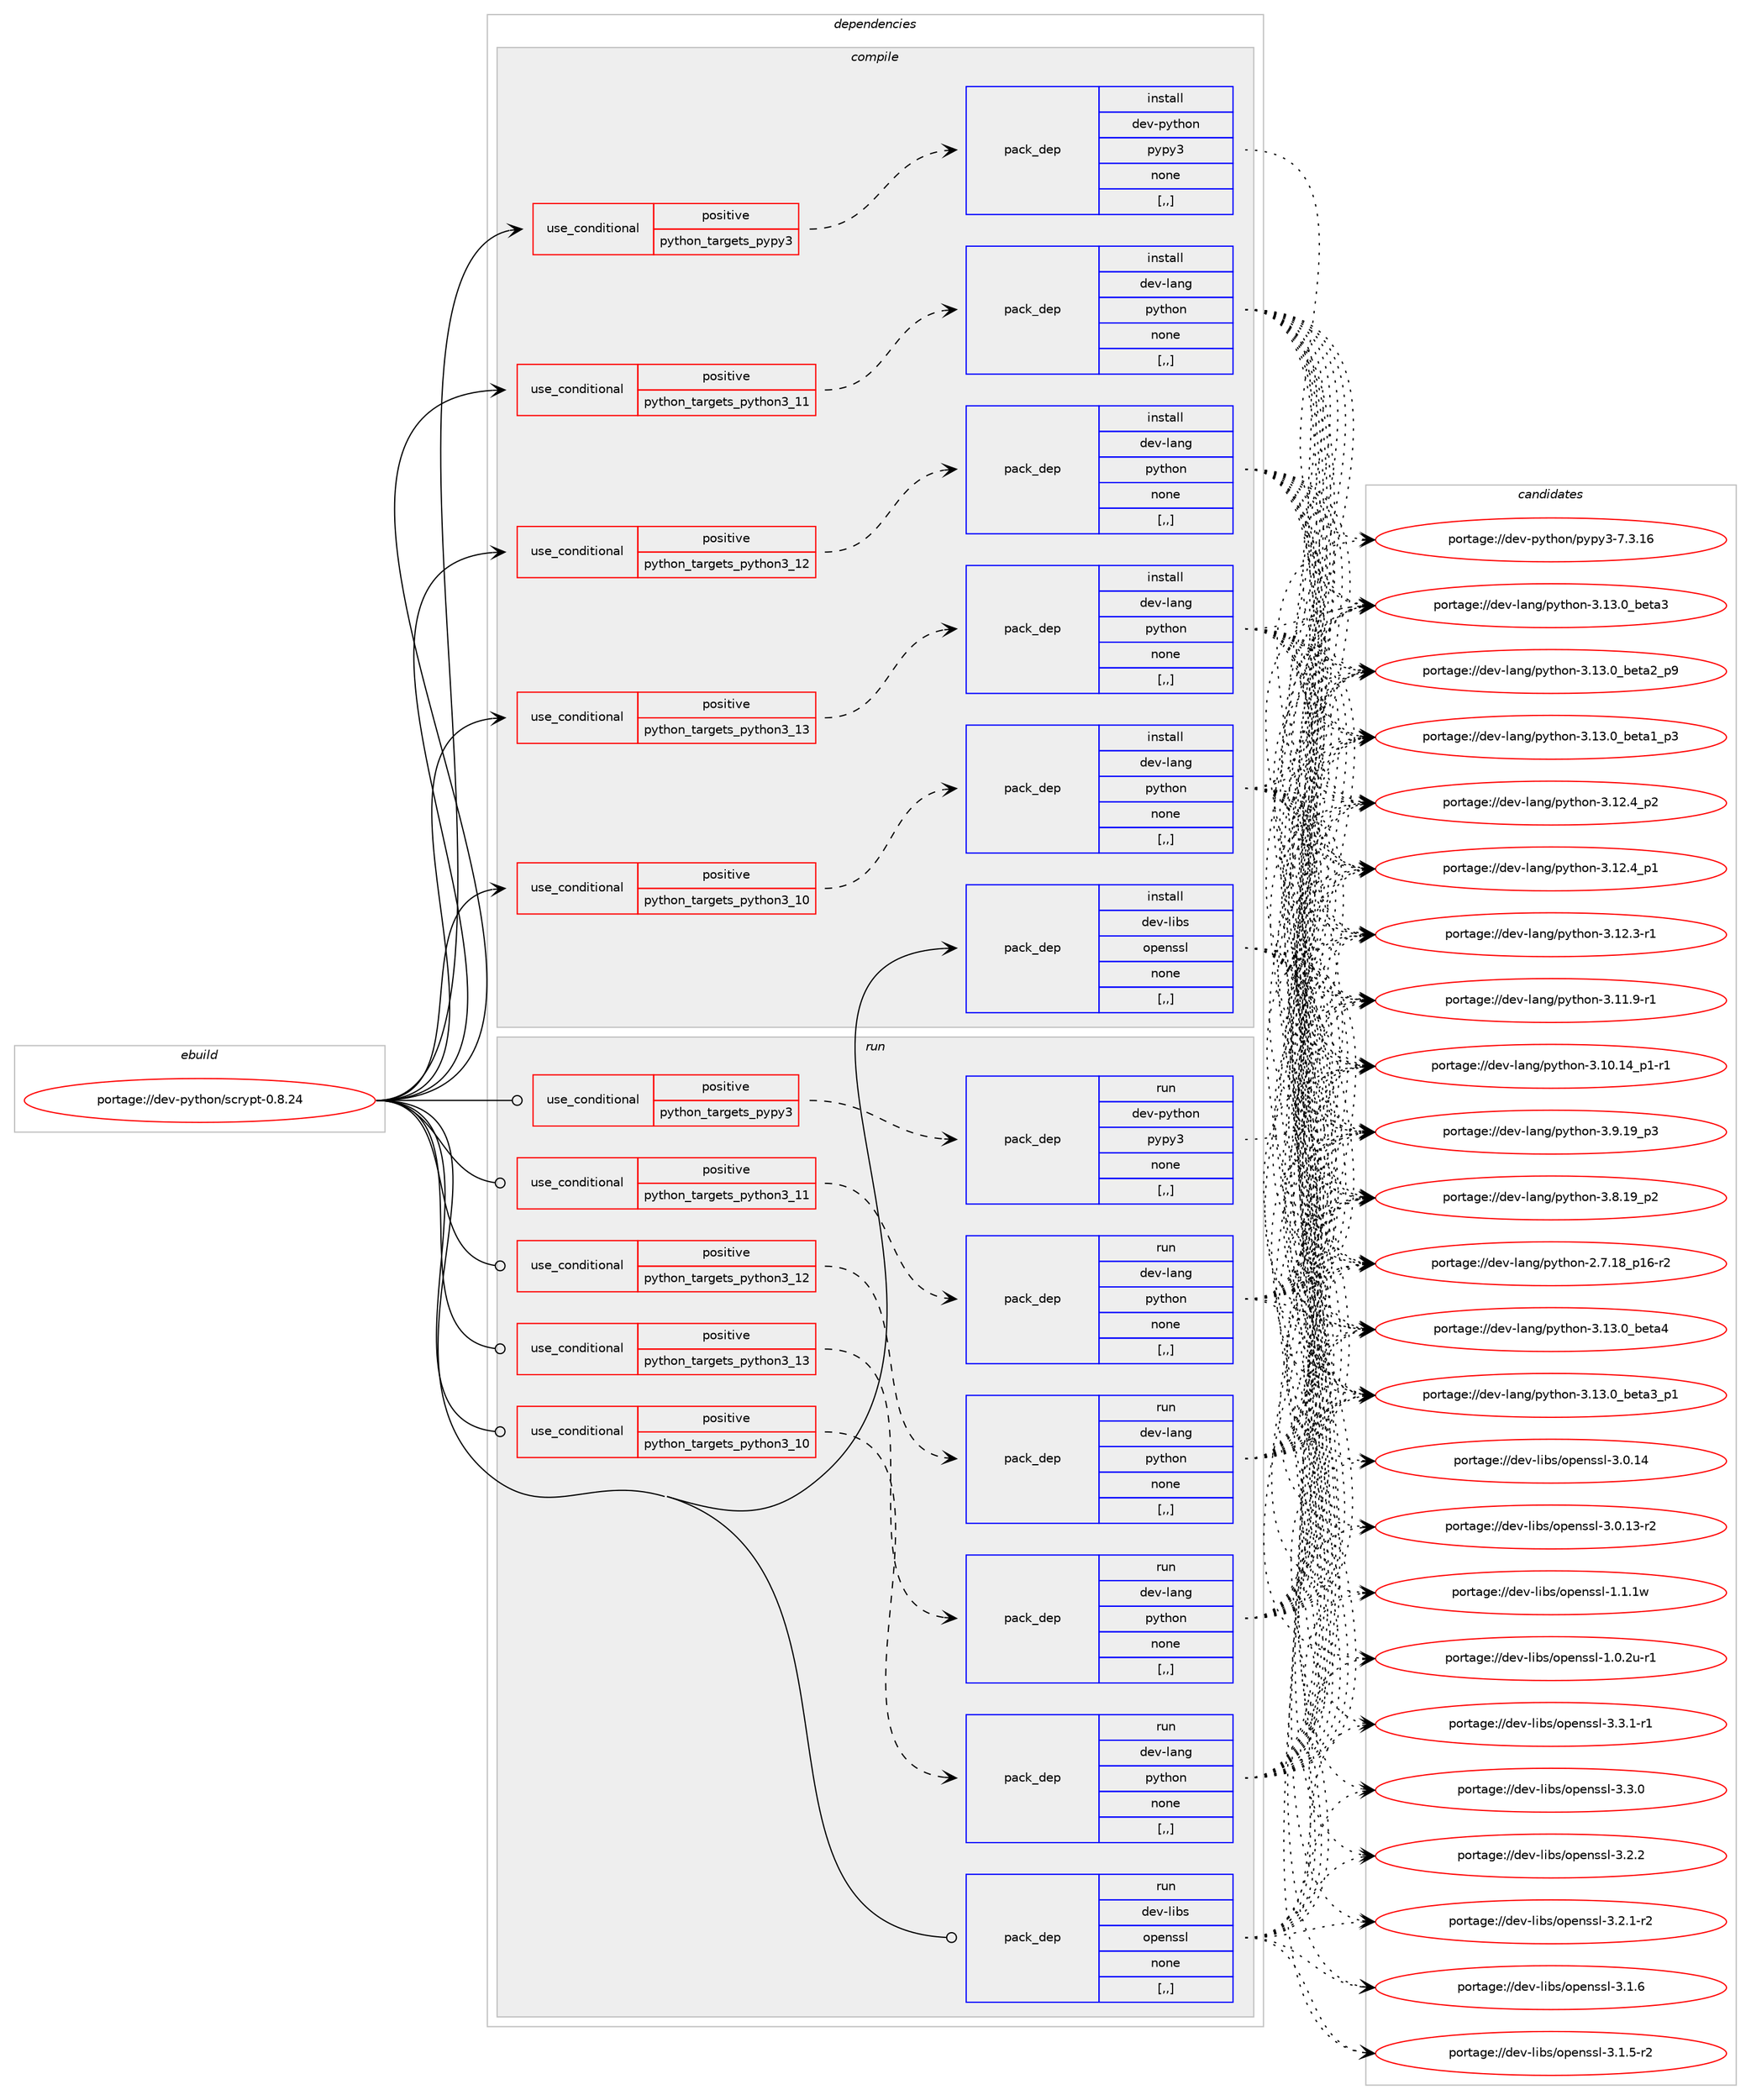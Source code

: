 digraph prolog {

# *************
# Graph options
# *************

newrank=true;
concentrate=true;
compound=true;
graph [rankdir=LR,fontname=Helvetica,fontsize=10,ranksep=1.5];#, ranksep=2.5, nodesep=0.2];
edge  [arrowhead=vee];
node  [fontname=Helvetica,fontsize=10];

# **********
# The ebuild
# **********

subgraph cluster_leftcol {
color=gray;
label=<<i>ebuild</i>>;
id [label="portage://dev-python/scrypt-0.8.24", color=red, width=4, href="../dev-python/scrypt-0.8.24.svg"];
}

# ****************
# The dependencies
# ****************

subgraph cluster_midcol {
color=gray;
label=<<i>dependencies</i>>;
subgraph cluster_compile {
fillcolor="#eeeeee";
style=filled;
label=<<i>compile</i>>;
subgraph cond39384 {
dependency162924 [label=<<TABLE BORDER="0" CELLBORDER="1" CELLSPACING="0" CELLPADDING="4"><TR><TD ROWSPAN="3" CELLPADDING="10">use_conditional</TD></TR><TR><TD>positive</TD></TR><TR><TD>python_targets_pypy3</TD></TR></TABLE>>, shape=none, color=red];
subgraph pack122268 {
dependency162925 [label=<<TABLE BORDER="0" CELLBORDER="1" CELLSPACING="0" CELLPADDING="4" WIDTH="220"><TR><TD ROWSPAN="6" CELLPADDING="30">pack_dep</TD></TR><TR><TD WIDTH="110">install</TD></TR><TR><TD>dev-python</TD></TR><TR><TD>pypy3</TD></TR><TR><TD>none</TD></TR><TR><TD>[,,]</TD></TR></TABLE>>, shape=none, color=blue];
}
dependency162924:e -> dependency162925:w [weight=20,style="dashed",arrowhead="vee"];
}
id:e -> dependency162924:w [weight=20,style="solid",arrowhead="vee"];
subgraph cond39385 {
dependency162926 [label=<<TABLE BORDER="0" CELLBORDER="1" CELLSPACING="0" CELLPADDING="4"><TR><TD ROWSPAN="3" CELLPADDING="10">use_conditional</TD></TR><TR><TD>positive</TD></TR><TR><TD>python_targets_python3_10</TD></TR></TABLE>>, shape=none, color=red];
subgraph pack122269 {
dependency162927 [label=<<TABLE BORDER="0" CELLBORDER="1" CELLSPACING="0" CELLPADDING="4" WIDTH="220"><TR><TD ROWSPAN="6" CELLPADDING="30">pack_dep</TD></TR><TR><TD WIDTH="110">install</TD></TR><TR><TD>dev-lang</TD></TR><TR><TD>python</TD></TR><TR><TD>none</TD></TR><TR><TD>[,,]</TD></TR></TABLE>>, shape=none, color=blue];
}
dependency162926:e -> dependency162927:w [weight=20,style="dashed",arrowhead="vee"];
}
id:e -> dependency162926:w [weight=20,style="solid",arrowhead="vee"];
subgraph cond39386 {
dependency162928 [label=<<TABLE BORDER="0" CELLBORDER="1" CELLSPACING="0" CELLPADDING="4"><TR><TD ROWSPAN="3" CELLPADDING="10">use_conditional</TD></TR><TR><TD>positive</TD></TR><TR><TD>python_targets_python3_11</TD></TR></TABLE>>, shape=none, color=red];
subgraph pack122270 {
dependency162929 [label=<<TABLE BORDER="0" CELLBORDER="1" CELLSPACING="0" CELLPADDING="4" WIDTH="220"><TR><TD ROWSPAN="6" CELLPADDING="30">pack_dep</TD></TR><TR><TD WIDTH="110">install</TD></TR><TR><TD>dev-lang</TD></TR><TR><TD>python</TD></TR><TR><TD>none</TD></TR><TR><TD>[,,]</TD></TR></TABLE>>, shape=none, color=blue];
}
dependency162928:e -> dependency162929:w [weight=20,style="dashed",arrowhead="vee"];
}
id:e -> dependency162928:w [weight=20,style="solid",arrowhead="vee"];
subgraph cond39387 {
dependency162930 [label=<<TABLE BORDER="0" CELLBORDER="1" CELLSPACING="0" CELLPADDING="4"><TR><TD ROWSPAN="3" CELLPADDING="10">use_conditional</TD></TR><TR><TD>positive</TD></TR><TR><TD>python_targets_python3_12</TD></TR></TABLE>>, shape=none, color=red];
subgraph pack122271 {
dependency162931 [label=<<TABLE BORDER="0" CELLBORDER="1" CELLSPACING="0" CELLPADDING="4" WIDTH="220"><TR><TD ROWSPAN="6" CELLPADDING="30">pack_dep</TD></TR><TR><TD WIDTH="110">install</TD></TR><TR><TD>dev-lang</TD></TR><TR><TD>python</TD></TR><TR><TD>none</TD></TR><TR><TD>[,,]</TD></TR></TABLE>>, shape=none, color=blue];
}
dependency162930:e -> dependency162931:w [weight=20,style="dashed",arrowhead="vee"];
}
id:e -> dependency162930:w [weight=20,style="solid",arrowhead="vee"];
subgraph cond39388 {
dependency162932 [label=<<TABLE BORDER="0" CELLBORDER="1" CELLSPACING="0" CELLPADDING="4"><TR><TD ROWSPAN="3" CELLPADDING="10">use_conditional</TD></TR><TR><TD>positive</TD></TR><TR><TD>python_targets_python3_13</TD></TR></TABLE>>, shape=none, color=red];
subgraph pack122272 {
dependency162933 [label=<<TABLE BORDER="0" CELLBORDER="1" CELLSPACING="0" CELLPADDING="4" WIDTH="220"><TR><TD ROWSPAN="6" CELLPADDING="30">pack_dep</TD></TR><TR><TD WIDTH="110">install</TD></TR><TR><TD>dev-lang</TD></TR><TR><TD>python</TD></TR><TR><TD>none</TD></TR><TR><TD>[,,]</TD></TR></TABLE>>, shape=none, color=blue];
}
dependency162932:e -> dependency162933:w [weight=20,style="dashed",arrowhead="vee"];
}
id:e -> dependency162932:w [weight=20,style="solid",arrowhead="vee"];
subgraph pack122273 {
dependency162934 [label=<<TABLE BORDER="0" CELLBORDER="1" CELLSPACING="0" CELLPADDING="4" WIDTH="220"><TR><TD ROWSPAN="6" CELLPADDING="30">pack_dep</TD></TR><TR><TD WIDTH="110">install</TD></TR><TR><TD>dev-libs</TD></TR><TR><TD>openssl</TD></TR><TR><TD>none</TD></TR><TR><TD>[,,]</TD></TR></TABLE>>, shape=none, color=blue];
}
id:e -> dependency162934:w [weight=20,style="solid",arrowhead="vee"];
}
subgraph cluster_compileandrun {
fillcolor="#eeeeee";
style=filled;
label=<<i>compile and run</i>>;
}
subgraph cluster_run {
fillcolor="#eeeeee";
style=filled;
label=<<i>run</i>>;
subgraph cond39389 {
dependency162935 [label=<<TABLE BORDER="0" CELLBORDER="1" CELLSPACING="0" CELLPADDING="4"><TR><TD ROWSPAN="3" CELLPADDING="10">use_conditional</TD></TR><TR><TD>positive</TD></TR><TR><TD>python_targets_pypy3</TD></TR></TABLE>>, shape=none, color=red];
subgraph pack122274 {
dependency162936 [label=<<TABLE BORDER="0" CELLBORDER="1" CELLSPACING="0" CELLPADDING="4" WIDTH="220"><TR><TD ROWSPAN="6" CELLPADDING="30">pack_dep</TD></TR><TR><TD WIDTH="110">run</TD></TR><TR><TD>dev-python</TD></TR><TR><TD>pypy3</TD></TR><TR><TD>none</TD></TR><TR><TD>[,,]</TD></TR></TABLE>>, shape=none, color=blue];
}
dependency162935:e -> dependency162936:w [weight=20,style="dashed",arrowhead="vee"];
}
id:e -> dependency162935:w [weight=20,style="solid",arrowhead="odot"];
subgraph cond39390 {
dependency162937 [label=<<TABLE BORDER="0" CELLBORDER="1" CELLSPACING="0" CELLPADDING="4"><TR><TD ROWSPAN="3" CELLPADDING="10">use_conditional</TD></TR><TR><TD>positive</TD></TR><TR><TD>python_targets_python3_10</TD></TR></TABLE>>, shape=none, color=red];
subgraph pack122275 {
dependency162938 [label=<<TABLE BORDER="0" CELLBORDER="1" CELLSPACING="0" CELLPADDING="4" WIDTH="220"><TR><TD ROWSPAN="6" CELLPADDING="30">pack_dep</TD></TR><TR><TD WIDTH="110">run</TD></TR><TR><TD>dev-lang</TD></TR><TR><TD>python</TD></TR><TR><TD>none</TD></TR><TR><TD>[,,]</TD></TR></TABLE>>, shape=none, color=blue];
}
dependency162937:e -> dependency162938:w [weight=20,style="dashed",arrowhead="vee"];
}
id:e -> dependency162937:w [weight=20,style="solid",arrowhead="odot"];
subgraph cond39391 {
dependency162939 [label=<<TABLE BORDER="0" CELLBORDER="1" CELLSPACING="0" CELLPADDING="4"><TR><TD ROWSPAN="3" CELLPADDING="10">use_conditional</TD></TR><TR><TD>positive</TD></TR><TR><TD>python_targets_python3_11</TD></TR></TABLE>>, shape=none, color=red];
subgraph pack122276 {
dependency162940 [label=<<TABLE BORDER="0" CELLBORDER="1" CELLSPACING="0" CELLPADDING="4" WIDTH="220"><TR><TD ROWSPAN="6" CELLPADDING="30">pack_dep</TD></TR><TR><TD WIDTH="110">run</TD></TR><TR><TD>dev-lang</TD></TR><TR><TD>python</TD></TR><TR><TD>none</TD></TR><TR><TD>[,,]</TD></TR></TABLE>>, shape=none, color=blue];
}
dependency162939:e -> dependency162940:w [weight=20,style="dashed",arrowhead="vee"];
}
id:e -> dependency162939:w [weight=20,style="solid",arrowhead="odot"];
subgraph cond39392 {
dependency162941 [label=<<TABLE BORDER="0" CELLBORDER="1" CELLSPACING="0" CELLPADDING="4"><TR><TD ROWSPAN="3" CELLPADDING="10">use_conditional</TD></TR><TR><TD>positive</TD></TR><TR><TD>python_targets_python3_12</TD></TR></TABLE>>, shape=none, color=red];
subgraph pack122277 {
dependency162942 [label=<<TABLE BORDER="0" CELLBORDER="1" CELLSPACING="0" CELLPADDING="4" WIDTH="220"><TR><TD ROWSPAN="6" CELLPADDING="30">pack_dep</TD></TR><TR><TD WIDTH="110">run</TD></TR><TR><TD>dev-lang</TD></TR><TR><TD>python</TD></TR><TR><TD>none</TD></TR><TR><TD>[,,]</TD></TR></TABLE>>, shape=none, color=blue];
}
dependency162941:e -> dependency162942:w [weight=20,style="dashed",arrowhead="vee"];
}
id:e -> dependency162941:w [weight=20,style="solid",arrowhead="odot"];
subgraph cond39393 {
dependency162943 [label=<<TABLE BORDER="0" CELLBORDER="1" CELLSPACING="0" CELLPADDING="4"><TR><TD ROWSPAN="3" CELLPADDING="10">use_conditional</TD></TR><TR><TD>positive</TD></TR><TR><TD>python_targets_python3_13</TD></TR></TABLE>>, shape=none, color=red];
subgraph pack122278 {
dependency162944 [label=<<TABLE BORDER="0" CELLBORDER="1" CELLSPACING="0" CELLPADDING="4" WIDTH="220"><TR><TD ROWSPAN="6" CELLPADDING="30">pack_dep</TD></TR><TR><TD WIDTH="110">run</TD></TR><TR><TD>dev-lang</TD></TR><TR><TD>python</TD></TR><TR><TD>none</TD></TR><TR><TD>[,,]</TD></TR></TABLE>>, shape=none, color=blue];
}
dependency162943:e -> dependency162944:w [weight=20,style="dashed",arrowhead="vee"];
}
id:e -> dependency162943:w [weight=20,style="solid",arrowhead="odot"];
subgraph pack122279 {
dependency162945 [label=<<TABLE BORDER="0" CELLBORDER="1" CELLSPACING="0" CELLPADDING="4" WIDTH="220"><TR><TD ROWSPAN="6" CELLPADDING="30">pack_dep</TD></TR><TR><TD WIDTH="110">run</TD></TR><TR><TD>dev-libs</TD></TR><TR><TD>openssl</TD></TR><TR><TD>none</TD></TR><TR><TD>[,,]</TD></TR></TABLE>>, shape=none, color=blue];
}
id:e -> dependency162945:w [weight=20,style="solid",arrowhead="odot"];
}
}

# **************
# The candidates
# **************

subgraph cluster_choices {
rank=same;
color=gray;
label=<<i>candidates</i>>;

subgraph choice122268 {
color=black;
nodesep=1;
choice10010111845112121116104111110471121211121215145554651464954 [label="portage://dev-python/pypy3-7.3.16", color=red, width=4,href="../dev-python/pypy3-7.3.16.svg"];
dependency162925:e -> choice10010111845112121116104111110471121211121215145554651464954:w [style=dotted,weight="100"];
}
subgraph choice122269 {
color=black;
nodesep=1;
choice1001011184510897110103471121211161041111104551464951464895981011169752 [label="portage://dev-lang/python-3.13.0_beta4", color=red, width=4,href="../dev-lang/python-3.13.0_beta4.svg"];
choice10010111845108971101034711212111610411111045514649514648959810111697519511249 [label="portage://dev-lang/python-3.13.0_beta3_p1", color=red, width=4,href="../dev-lang/python-3.13.0_beta3_p1.svg"];
choice1001011184510897110103471121211161041111104551464951464895981011169751 [label="portage://dev-lang/python-3.13.0_beta3", color=red, width=4,href="../dev-lang/python-3.13.0_beta3.svg"];
choice10010111845108971101034711212111610411111045514649514648959810111697509511257 [label="portage://dev-lang/python-3.13.0_beta2_p9", color=red, width=4,href="../dev-lang/python-3.13.0_beta2_p9.svg"];
choice10010111845108971101034711212111610411111045514649514648959810111697499511251 [label="portage://dev-lang/python-3.13.0_beta1_p3", color=red, width=4,href="../dev-lang/python-3.13.0_beta1_p3.svg"];
choice100101118451089711010347112121116104111110455146495046529511250 [label="portage://dev-lang/python-3.12.4_p2", color=red, width=4,href="../dev-lang/python-3.12.4_p2.svg"];
choice100101118451089711010347112121116104111110455146495046529511249 [label="portage://dev-lang/python-3.12.4_p1", color=red, width=4,href="../dev-lang/python-3.12.4_p1.svg"];
choice100101118451089711010347112121116104111110455146495046514511449 [label="portage://dev-lang/python-3.12.3-r1", color=red, width=4,href="../dev-lang/python-3.12.3-r1.svg"];
choice100101118451089711010347112121116104111110455146494946574511449 [label="portage://dev-lang/python-3.11.9-r1", color=red, width=4,href="../dev-lang/python-3.11.9-r1.svg"];
choice100101118451089711010347112121116104111110455146494846495295112494511449 [label="portage://dev-lang/python-3.10.14_p1-r1", color=red, width=4,href="../dev-lang/python-3.10.14_p1-r1.svg"];
choice100101118451089711010347112121116104111110455146574649579511251 [label="portage://dev-lang/python-3.9.19_p3", color=red, width=4,href="../dev-lang/python-3.9.19_p3.svg"];
choice100101118451089711010347112121116104111110455146564649579511250 [label="portage://dev-lang/python-3.8.19_p2", color=red, width=4,href="../dev-lang/python-3.8.19_p2.svg"];
choice100101118451089711010347112121116104111110455046554649569511249544511450 [label="portage://dev-lang/python-2.7.18_p16-r2", color=red, width=4,href="../dev-lang/python-2.7.18_p16-r2.svg"];
dependency162927:e -> choice1001011184510897110103471121211161041111104551464951464895981011169752:w [style=dotted,weight="100"];
dependency162927:e -> choice10010111845108971101034711212111610411111045514649514648959810111697519511249:w [style=dotted,weight="100"];
dependency162927:e -> choice1001011184510897110103471121211161041111104551464951464895981011169751:w [style=dotted,weight="100"];
dependency162927:e -> choice10010111845108971101034711212111610411111045514649514648959810111697509511257:w [style=dotted,weight="100"];
dependency162927:e -> choice10010111845108971101034711212111610411111045514649514648959810111697499511251:w [style=dotted,weight="100"];
dependency162927:e -> choice100101118451089711010347112121116104111110455146495046529511250:w [style=dotted,weight="100"];
dependency162927:e -> choice100101118451089711010347112121116104111110455146495046529511249:w [style=dotted,weight="100"];
dependency162927:e -> choice100101118451089711010347112121116104111110455146495046514511449:w [style=dotted,weight="100"];
dependency162927:e -> choice100101118451089711010347112121116104111110455146494946574511449:w [style=dotted,weight="100"];
dependency162927:e -> choice100101118451089711010347112121116104111110455146494846495295112494511449:w [style=dotted,weight="100"];
dependency162927:e -> choice100101118451089711010347112121116104111110455146574649579511251:w [style=dotted,weight="100"];
dependency162927:e -> choice100101118451089711010347112121116104111110455146564649579511250:w [style=dotted,weight="100"];
dependency162927:e -> choice100101118451089711010347112121116104111110455046554649569511249544511450:w [style=dotted,weight="100"];
}
subgraph choice122270 {
color=black;
nodesep=1;
choice1001011184510897110103471121211161041111104551464951464895981011169752 [label="portage://dev-lang/python-3.13.0_beta4", color=red, width=4,href="../dev-lang/python-3.13.0_beta4.svg"];
choice10010111845108971101034711212111610411111045514649514648959810111697519511249 [label="portage://dev-lang/python-3.13.0_beta3_p1", color=red, width=4,href="../dev-lang/python-3.13.0_beta3_p1.svg"];
choice1001011184510897110103471121211161041111104551464951464895981011169751 [label="portage://dev-lang/python-3.13.0_beta3", color=red, width=4,href="../dev-lang/python-3.13.0_beta3.svg"];
choice10010111845108971101034711212111610411111045514649514648959810111697509511257 [label="portage://dev-lang/python-3.13.0_beta2_p9", color=red, width=4,href="../dev-lang/python-3.13.0_beta2_p9.svg"];
choice10010111845108971101034711212111610411111045514649514648959810111697499511251 [label="portage://dev-lang/python-3.13.0_beta1_p3", color=red, width=4,href="../dev-lang/python-3.13.0_beta1_p3.svg"];
choice100101118451089711010347112121116104111110455146495046529511250 [label="portage://dev-lang/python-3.12.4_p2", color=red, width=4,href="../dev-lang/python-3.12.4_p2.svg"];
choice100101118451089711010347112121116104111110455146495046529511249 [label="portage://dev-lang/python-3.12.4_p1", color=red, width=4,href="../dev-lang/python-3.12.4_p1.svg"];
choice100101118451089711010347112121116104111110455146495046514511449 [label="portage://dev-lang/python-3.12.3-r1", color=red, width=4,href="../dev-lang/python-3.12.3-r1.svg"];
choice100101118451089711010347112121116104111110455146494946574511449 [label="portage://dev-lang/python-3.11.9-r1", color=red, width=4,href="../dev-lang/python-3.11.9-r1.svg"];
choice100101118451089711010347112121116104111110455146494846495295112494511449 [label="portage://dev-lang/python-3.10.14_p1-r1", color=red, width=4,href="../dev-lang/python-3.10.14_p1-r1.svg"];
choice100101118451089711010347112121116104111110455146574649579511251 [label="portage://dev-lang/python-3.9.19_p3", color=red, width=4,href="../dev-lang/python-3.9.19_p3.svg"];
choice100101118451089711010347112121116104111110455146564649579511250 [label="portage://dev-lang/python-3.8.19_p2", color=red, width=4,href="../dev-lang/python-3.8.19_p2.svg"];
choice100101118451089711010347112121116104111110455046554649569511249544511450 [label="portage://dev-lang/python-2.7.18_p16-r2", color=red, width=4,href="../dev-lang/python-2.7.18_p16-r2.svg"];
dependency162929:e -> choice1001011184510897110103471121211161041111104551464951464895981011169752:w [style=dotted,weight="100"];
dependency162929:e -> choice10010111845108971101034711212111610411111045514649514648959810111697519511249:w [style=dotted,weight="100"];
dependency162929:e -> choice1001011184510897110103471121211161041111104551464951464895981011169751:w [style=dotted,weight="100"];
dependency162929:e -> choice10010111845108971101034711212111610411111045514649514648959810111697509511257:w [style=dotted,weight="100"];
dependency162929:e -> choice10010111845108971101034711212111610411111045514649514648959810111697499511251:w [style=dotted,weight="100"];
dependency162929:e -> choice100101118451089711010347112121116104111110455146495046529511250:w [style=dotted,weight="100"];
dependency162929:e -> choice100101118451089711010347112121116104111110455146495046529511249:w [style=dotted,weight="100"];
dependency162929:e -> choice100101118451089711010347112121116104111110455146495046514511449:w [style=dotted,weight="100"];
dependency162929:e -> choice100101118451089711010347112121116104111110455146494946574511449:w [style=dotted,weight="100"];
dependency162929:e -> choice100101118451089711010347112121116104111110455146494846495295112494511449:w [style=dotted,weight="100"];
dependency162929:e -> choice100101118451089711010347112121116104111110455146574649579511251:w [style=dotted,weight="100"];
dependency162929:e -> choice100101118451089711010347112121116104111110455146564649579511250:w [style=dotted,weight="100"];
dependency162929:e -> choice100101118451089711010347112121116104111110455046554649569511249544511450:w [style=dotted,weight="100"];
}
subgraph choice122271 {
color=black;
nodesep=1;
choice1001011184510897110103471121211161041111104551464951464895981011169752 [label="portage://dev-lang/python-3.13.0_beta4", color=red, width=4,href="../dev-lang/python-3.13.0_beta4.svg"];
choice10010111845108971101034711212111610411111045514649514648959810111697519511249 [label="portage://dev-lang/python-3.13.0_beta3_p1", color=red, width=4,href="../dev-lang/python-3.13.0_beta3_p1.svg"];
choice1001011184510897110103471121211161041111104551464951464895981011169751 [label="portage://dev-lang/python-3.13.0_beta3", color=red, width=4,href="../dev-lang/python-3.13.0_beta3.svg"];
choice10010111845108971101034711212111610411111045514649514648959810111697509511257 [label="portage://dev-lang/python-3.13.0_beta2_p9", color=red, width=4,href="../dev-lang/python-3.13.0_beta2_p9.svg"];
choice10010111845108971101034711212111610411111045514649514648959810111697499511251 [label="portage://dev-lang/python-3.13.0_beta1_p3", color=red, width=4,href="../dev-lang/python-3.13.0_beta1_p3.svg"];
choice100101118451089711010347112121116104111110455146495046529511250 [label="portage://dev-lang/python-3.12.4_p2", color=red, width=4,href="../dev-lang/python-3.12.4_p2.svg"];
choice100101118451089711010347112121116104111110455146495046529511249 [label="portage://dev-lang/python-3.12.4_p1", color=red, width=4,href="../dev-lang/python-3.12.4_p1.svg"];
choice100101118451089711010347112121116104111110455146495046514511449 [label="portage://dev-lang/python-3.12.3-r1", color=red, width=4,href="../dev-lang/python-3.12.3-r1.svg"];
choice100101118451089711010347112121116104111110455146494946574511449 [label="portage://dev-lang/python-3.11.9-r1", color=red, width=4,href="../dev-lang/python-3.11.9-r1.svg"];
choice100101118451089711010347112121116104111110455146494846495295112494511449 [label="portage://dev-lang/python-3.10.14_p1-r1", color=red, width=4,href="../dev-lang/python-3.10.14_p1-r1.svg"];
choice100101118451089711010347112121116104111110455146574649579511251 [label="portage://dev-lang/python-3.9.19_p3", color=red, width=4,href="../dev-lang/python-3.9.19_p3.svg"];
choice100101118451089711010347112121116104111110455146564649579511250 [label="portage://dev-lang/python-3.8.19_p2", color=red, width=4,href="../dev-lang/python-3.8.19_p2.svg"];
choice100101118451089711010347112121116104111110455046554649569511249544511450 [label="portage://dev-lang/python-2.7.18_p16-r2", color=red, width=4,href="../dev-lang/python-2.7.18_p16-r2.svg"];
dependency162931:e -> choice1001011184510897110103471121211161041111104551464951464895981011169752:w [style=dotted,weight="100"];
dependency162931:e -> choice10010111845108971101034711212111610411111045514649514648959810111697519511249:w [style=dotted,weight="100"];
dependency162931:e -> choice1001011184510897110103471121211161041111104551464951464895981011169751:w [style=dotted,weight="100"];
dependency162931:e -> choice10010111845108971101034711212111610411111045514649514648959810111697509511257:w [style=dotted,weight="100"];
dependency162931:e -> choice10010111845108971101034711212111610411111045514649514648959810111697499511251:w [style=dotted,weight="100"];
dependency162931:e -> choice100101118451089711010347112121116104111110455146495046529511250:w [style=dotted,weight="100"];
dependency162931:e -> choice100101118451089711010347112121116104111110455146495046529511249:w [style=dotted,weight="100"];
dependency162931:e -> choice100101118451089711010347112121116104111110455146495046514511449:w [style=dotted,weight="100"];
dependency162931:e -> choice100101118451089711010347112121116104111110455146494946574511449:w [style=dotted,weight="100"];
dependency162931:e -> choice100101118451089711010347112121116104111110455146494846495295112494511449:w [style=dotted,weight="100"];
dependency162931:e -> choice100101118451089711010347112121116104111110455146574649579511251:w [style=dotted,weight="100"];
dependency162931:e -> choice100101118451089711010347112121116104111110455146564649579511250:w [style=dotted,weight="100"];
dependency162931:e -> choice100101118451089711010347112121116104111110455046554649569511249544511450:w [style=dotted,weight="100"];
}
subgraph choice122272 {
color=black;
nodesep=1;
choice1001011184510897110103471121211161041111104551464951464895981011169752 [label="portage://dev-lang/python-3.13.0_beta4", color=red, width=4,href="../dev-lang/python-3.13.0_beta4.svg"];
choice10010111845108971101034711212111610411111045514649514648959810111697519511249 [label="portage://dev-lang/python-3.13.0_beta3_p1", color=red, width=4,href="../dev-lang/python-3.13.0_beta3_p1.svg"];
choice1001011184510897110103471121211161041111104551464951464895981011169751 [label="portage://dev-lang/python-3.13.0_beta3", color=red, width=4,href="../dev-lang/python-3.13.0_beta3.svg"];
choice10010111845108971101034711212111610411111045514649514648959810111697509511257 [label="portage://dev-lang/python-3.13.0_beta2_p9", color=red, width=4,href="../dev-lang/python-3.13.0_beta2_p9.svg"];
choice10010111845108971101034711212111610411111045514649514648959810111697499511251 [label="portage://dev-lang/python-3.13.0_beta1_p3", color=red, width=4,href="../dev-lang/python-3.13.0_beta1_p3.svg"];
choice100101118451089711010347112121116104111110455146495046529511250 [label="portage://dev-lang/python-3.12.4_p2", color=red, width=4,href="../dev-lang/python-3.12.4_p2.svg"];
choice100101118451089711010347112121116104111110455146495046529511249 [label="portage://dev-lang/python-3.12.4_p1", color=red, width=4,href="../dev-lang/python-3.12.4_p1.svg"];
choice100101118451089711010347112121116104111110455146495046514511449 [label="portage://dev-lang/python-3.12.3-r1", color=red, width=4,href="../dev-lang/python-3.12.3-r1.svg"];
choice100101118451089711010347112121116104111110455146494946574511449 [label="portage://dev-lang/python-3.11.9-r1", color=red, width=4,href="../dev-lang/python-3.11.9-r1.svg"];
choice100101118451089711010347112121116104111110455146494846495295112494511449 [label="portage://dev-lang/python-3.10.14_p1-r1", color=red, width=4,href="../dev-lang/python-3.10.14_p1-r1.svg"];
choice100101118451089711010347112121116104111110455146574649579511251 [label="portage://dev-lang/python-3.9.19_p3", color=red, width=4,href="../dev-lang/python-3.9.19_p3.svg"];
choice100101118451089711010347112121116104111110455146564649579511250 [label="portage://dev-lang/python-3.8.19_p2", color=red, width=4,href="../dev-lang/python-3.8.19_p2.svg"];
choice100101118451089711010347112121116104111110455046554649569511249544511450 [label="portage://dev-lang/python-2.7.18_p16-r2", color=red, width=4,href="../dev-lang/python-2.7.18_p16-r2.svg"];
dependency162933:e -> choice1001011184510897110103471121211161041111104551464951464895981011169752:w [style=dotted,weight="100"];
dependency162933:e -> choice10010111845108971101034711212111610411111045514649514648959810111697519511249:w [style=dotted,weight="100"];
dependency162933:e -> choice1001011184510897110103471121211161041111104551464951464895981011169751:w [style=dotted,weight="100"];
dependency162933:e -> choice10010111845108971101034711212111610411111045514649514648959810111697509511257:w [style=dotted,weight="100"];
dependency162933:e -> choice10010111845108971101034711212111610411111045514649514648959810111697499511251:w [style=dotted,weight="100"];
dependency162933:e -> choice100101118451089711010347112121116104111110455146495046529511250:w [style=dotted,weight="100"];
dependency162933:e -> choice100101118451089711010347112121116104111110455146495046529511249:w [style=dotted,weight="100"];
dependency162933:e -> choice100101118451089711010347112121116104111110455146495046514511449:w [style=dotted,weight="100"];
dependency162933:e -> choice100101118451089711010347112121116104111110455146494946574511449:w [style=dotted,weight="100"];
dependency162933:e -> choice100101118451089711010347112121116104111110455146494846495295112494511449:w [style=dotted,weight="100"];
dependency162933:e -> choice100101118451089711010347112121116104111110455146574649579511251:w [style=dotted,weight="100"];
dependency162933:e -> choice100101118451089711010347112121116104111110455146564649579511250:w [style=dotted,weight="100"];
dependency162933:e -> choice100101118451089711010347112121116104111110455046554649569511249544511450:w [style=dotted,weight="100"];
}
subgraph choice122273 {
color=black;
nodesep=1;
choice1001011184510810598115471111121011101151151084551465146494511449 [label="portage://dev-libs/openssl-3.3.1-r1", color=red, width=4,href="../dev-libs/openssl-3.3.1-r1.svg"];
choice100101118451081059811547111112101110115115108455146514648 [label="portage://dev-libs/openssl-3.3.0", color=red, width=4,href="../dev-libs/openssl-3.3.0.svg"];
choice100101118451081059811547111112101110115115108455146504650 [label="portage://dev-libs/openssl-3.2.2", color=red, width=4,href="../dev-libs/openssl-3.2.2.svg"];
choice1001011184510810598115471111121011101151151084551465046494511450 [label="portage://dev-libs/openssl-3.2.1-r2", color=red, width=4,href="../dev-libs/openssl-3.2.1-r2.svg"];
choice100101118451081059811547111112101110115115108455146494654 [label="portage://dev-libs/openssl-3.1.6", color=red, width=4,href="../dev-libs/openssl-3.1.6.svg"];
choice1001011184510810598115471111121011101151151084551464946534511450 [label="portage://dev-libs/openssl-3.1.5-r2", color=red, width=4,href="../dev-libs/openssl-3.1.5-r2.svg"];
choice10010111845108105981154711111210111011511510845514648464952 [label="portage://dev-libs/openssl-3.0.14", color=red, width=4,href="../dev-libs/openssl-3.0.14.svg"];
choice100101118451081059811547111112101110115115108455146484649514511450 [label="portage://dev-libs/openssl-3.0.13-r2", color=red, width=4,href="../dev-libs/openssl-3.0.13-r2.svg"];
choice100101118451081059811547111112101110115115108454946494649119 [label="portage://dev-libs/openssl-1.1.1w", color=red, width=4,href="../dev-libs/openssl-1.1.1w.svg"];
choice1001011184510810598115471111121011101151151084549464846501174511449 [label="portage://dev-libs/openssl-1.0.2u-r1", color=red, width=4,href="../dev-libs/openssl-1.0.2u-r1.svg"];
dependency162934:e -> choice1001011184510810598115471111121011101151151084551465146494511449:w [style=dotted,weight="100"];
dependency162934:e -> choice100101118451081059811547111112101110115115108455146514648:w [style=dotted,weight="100"];
dependency162934:e -> choice100101118451081059811547111112101110115115108455146504650:w [style=dotted,weight="100"];
dependency162934:e -> choice1001011184510810598115471111121011101151151084551465046494511450:w [style=dotted,weight="100"];
dependency162934:e -> choice100101118451081059811547111112101110115115108455146494654:w [style=dotted,weight="100"];
dependency162934:e -> choice1001011184510810598115471111121011101151151084551464946534511450:w [style=dotted,weight="100"];
dependency162934:e -> choice10010111845108105981154711111210111011511510845514648464952:w [style=dotted,weight="100"];
dependency162934:e -> choice100101118451081059811547111112101110115115108455146484649514511450:w [style=dotted,weight="100"];
dependency162934:e -> choice100101118451081059811547111112101110115115108454946494649119:w [style=dotted,weight="100"];
dependency162934:e -> choice1001011184510810598115471111121011101151151084549464846501174511449:w [style=dotted,weight="100"];
}
subgraph choice122274 {
color=black;
nodesep=1;
choice10010111845112121116104111110471121211121215145554651464954 [label="portage://dev-python/pypy3-7.3.16", color=red, width=4,href="../dev-python/pypy3-7.3.16.svg"];
dependency162936:e -> choice10010111845112121116104111110471121211121215145554651464954:w [style=dotted,weight="100"];
}
subgraph choice122275 {
color=black;
nodesep=1;
choice1001011184510897110103471121211161041111104551464951464895981011169752 [label="portage://dev-lang/python-3.13.0_beta4", color=red, width=4,href="../dev-lang/python-3.13.0_beta4.svg"];
choice10010111845108971101034711212111610411111045514649514648959810111697519511249 [label="portage://dev-lang/python-3.13.0_beta3_p1", color=red, width=4,href="../dev-lang/python-3.13.0_beta3_p1.svg"];
choice1001011184510897110103471121211161041111104551464951464895981011169751 [label="portage://dev-lang/python-3.13.0_beta3", color=red, width=4,href="../dev-lang/python-3.13.0_beta3.svg"];
choice10010111845108971101034711212111610411111045514649514648959810111697509511257 [label="portage://dev-lang/python-3.13.0_beta2_p9", color=red, width=4,href="../dev-lang/python-3.13.0_beta2_p9.svg"];
choice10010111845108971101034711212111610411111045514649514648959810111697499511251 [label="portage://dev-lang/python-3.13.0_beta1_p3", color=red, width=4,href="../dev-lang/python-3.13.0_beta1_p3.svg"];
choice100101118451089711010347112121116104111110455146495046529511250 [label="portage://dev-lang/python-3.12.4_p2", color=red, width=4,href="../dev-lang/python-3.12.4_p2.svg"];
choice100101118451089711010347112121116104111110455146495046529511249 [label="portage://dev-lang/python-3.12.4_p1", color=red, width=4,href="../dev-lang/python-3.12.4_p1.svg"];
choice100101118451089711010347112121116104111110455146495046514511449 [label="portage://dev-lang/python-3.12.3-r1", color=red, width=4,href="../dev-lang/python-3.12.3-r1.svg"];
choice100101118451089711010347112121116104111110455146494946574511449 [label="portage://dev-lang/python-3.11.9-r1", color=red, width=4,href="../dev-lang/python-3.11.9-r1.svg"];
choice100101118451089711010347112121116104111110455146494846495295112494511449 [label="portage://dev-lang/python-3.10.14_p1-r1", color=red, width=4,href="../dev-lang/python-3.10.14_p1-r1.svg"];
choice100101118451089711010347112121116104111110455146574649579511251 [label="portage://dev-lang/python-3.9.19_p3", color=red, width=4,href="../dev-lang/python-3.9.19_p3.svg"];
choice100101118451089711010347112121116104111110455146564649579511250 [label="portage://dev-lang/python-3.8.19_p2", color=red, width=4,href="../dev-lang/python-3.8.19_p2.svg"];
choice100101118451089711010347112121116104111110455046554649569511249544511450 [label="portage://dev-lang/python-2.7.18_p16-r2", color=red, width=4,href="../dev-lang/python-2.7.18_p16-r2.svg"];
dependency162938:e -> choice1001011184510897110103471121211161041111104551464951464895981011169752:w [style=dotted,weight="100"];
dependency162938:e -> choice10010111845108971101034711212111610411111045514649514648959810111697519511249:w [style=dotted,weight="100"];
dependency162938:e -> choice1001011184510897110103471121211161041111104551464951464895981011169751:w [style=dotted,weight="100"];
dependency162938:e -> choice10010111845108971101034711212111610411111045514649514648959810111697509511257:w [style=dotted,weight="100"];
dependency162938:e -> choice10010111845108971101034711212111610411111045514649514648959810111697499511251:w [style=dotted,weight="100"];
dependency162938:e -> choice100101118451089711010347112121116104111110455146495046529511250:w [style=dotted,weight="100"];
dependency162938:e -> choice100101118451089711010347112121116104111110455146495046529511249:w [style=dotted,weight="100"];
dependency162938:e -> choice100101118451089711010347112121116104111110455146495046514511449:w [style=dotted,weight="100"];
dependency162938:e -> choice100101118451089711010347112121116104111110455146494946574511449:w [style=dotted,weight="100"];
dependency162938:e -> choice100101118451089711010347112121116104111110455146494846495295112494511449:w [style=dotted,weight="100"];
dependency162938:e -> choice100101118451089711010347112121116104111110455146574649579511251:w [style=dotted,weight="100"];
dependency162938:e -> choice100101118451089711010347112121116104111110455146564649579511250:w [style=dotted,weight="100"];
dependency162938:e -> choice100101118451089711010347112121116104111110455046554649569511249544511450:w [style=dotted,weight="100"];
}
subgraph choice122276 {
color=black;
nodesep=1;
choice1001011184510897110103471121211161041111104551464951464895981011169752 [label="portage://dev-lang/python-3.13.0_beta4", color=red, width=4,href="../dev-lang/python-3.13.0_beta4.svg"];
choice10010111845108971101034711212111610411111045514649514648959810111697519511249 [label="portage://dev-lang/python-3.13.0_beta3_p1", color=red, width=4,href="../dev-lang/python-3.13.0_beta3_p1.svg"];
choice1001011184510897110103471121211161041111104551464951464895981011169751 [label="portage://dev-lang/python-3.13.0_beta3", color=red, width=4,href="../dev-lang/python-3.13.0_beta3.svg"];
choice10010111845108971101034711212111610411111045514649514648959810111697509511257 [label="portage://dev-lang/python-3.13.0_beta2_p9", color=red, width=4,href="../dev-lang/python-3.13.0_beta2_p9.svg"];
choice10010111845108971101034711212111610411111045514649514648959810111697499511251 [label="portage://dev-lang/python-3.13.0_beta1_p3", color=red, width=4,href="../dev-lang/python-3.13.0_beta1_p3.svg"];
choice100101118451089711010347112121116104111110455146495046529511250 [label="portage://dev-lang/python-3.12.4_p2", color=red, width=4,href="../dev-lang/python-3.12.4_p2.svg"];
choice100101118451089711010347112121116104111110455146495046529511249 [label="portage://dev-lang/python-3.12.4_p1", color=red, width=4,href="../dev-lang/python-3.12.4_p1.svg"];
choice100101118451089711010347112121116104111110455146495046514511449 [label="portage://dev-lang/python-3.12.3-r1", color=red, width=4,href="../dev-lang/python-3.12.3-r1.svg"];
choice100101118451089711010347112121116104111110455146494946574511449 [label="portage://dev-lang/python-3.11.9-r1", color=red, width=4,href="../dev-lang/python-3.11.9-r1.svg"];
choice100101118451089711010347112121116104111110455146494846495295112494511449 [label="portage://dev-lang/python-3.10.14_p1-r1", color=red, width=4,href="../dev-lang/python-3.10.14_p1-r1.svg"];
choice100101118451089711010347112121116104111110455146574649579511251 [label="portage://dev-lang/python-3.9.19_p3", color=red, width=4,href="../dev-lang/python-3.9.19_p3.svg"];
choice100101118451089711010347112121116104111110455146564649579511250 [label="portage://dev-lang/python-3.8.19_p2", color=red, width=4,href="../dev-lang/python-3.8.19_p2.svg"];
choice100101118451089711010347112121116104111110455046554649569511249544511450 [label="portage://dev-lang/python-2.7.18_p16-r2", color=red, width=4,href="../dev-lang/python-2.7.18_p16-r2.svg"];
dependency162940:e -> choice1001011184510897110103471121211161041111104551464951464895981011169752:w [style=dotted,weight="100"];
dependency162940:e -> choice10010111845108971101034711212111610411111045514649514648959810111697519511249:w [style=dotted,weight="100"];
dependency162940:e -> choice1001011184510897110103471121211161041111104551464951464895981011169751:w [style=dotted,weight="100"];
dependency162940:e -> choice10010111845108971101034711212111610411111045514649514648959810111697509511257:w [style=dotted,weight="100"];
dependency162940:e -> choice10010111845108971101034711212111610411111045514649514648959810111697499511251:w [style=dotted,weight="100"];
dependency162940:e -> choice100101118451089711010347112121116104111110455146495046529511250:w [style=dotted,weight="100"];
dependency162940:e -> choice100101118451089711010347112121116104111110455146495046529511249:w [style=dotted,weight="100"];
dependency162940:e -> choice100101118451089711010347112121116104111110455146495046514511449:w [style=dotted,weight="100"];
dependency162940:e -> choice100101118451089711010347112121116104111110455146494946574511449:w [style=dotted,weight="100"];
dependency162940:e -> choice100101118451089711010347112121116104111110455146494846495295112494511449:w [style=dotted,weight="100"];
dependency162940:e -> choice100101118451089711010347112121116104111110455146574649579511251:w [style=dotted,weight="100"];
dependency162940:e -> choice100101118451089711010347112121116104111110455146564649579511250:w [style=dotted,weight="100"];
dependency162940:e -> choice100101118451089711010347112121116104111110455046554649569511249544511450:w [style=dotted,weight="100"];
}
subgraph choice122277 {
color=black;
nodesep=1;
choice1001011184510897110103471121211161041111104551464951464895981011169752 [label="portage://dev-lang/python-3.13.0_beta4", color=red, width=4,href="../dev-lang/python-3.13.0_beta4.svg"];
choice10010111845108971101034711212111610411111045514649514648959810111697519511249 [label="portage://dev-lang/python-3.13.0_beta3_p1", color=red, width=4,href="../dev-lang/python-3.13.0_beta3_p1.svg"];
choice1001011184510897110103471121211161041111104551464951464895981011169751 [label="portage://dev-lang/python-3.13.0_beta3", color=red, width=4,href="../dev-lang/python-3.13.0_beta3.svg"];
choice10010111845108971101034711212111610411111045514649514648959810111697509511257 [label="portage://dev-lang/python-3.13.0_beta2_p9", color=red, width=4,href="../dev-lang/python-3.13.0_beta2_p9.svg"];
choice10010111845108971101034711212111610411111045514649514648959810111697499511251 [label="portage://dev-lang/python-3.13.0_beta1_p3", color=red, width=4,href="../dev-lang/python-3.13.0_beta1_p3.svg"];
choice100101118451089711010347112121116104111110455146495046529511250 [label="portage://dev-lang/python-3.12.4_p2", color=red, width=4,href="../dev-lang/python-3.12.4_p2.svg"];
choice100101118451089711010347112121116104111110455146495046529511249 [label="portage://dev-lang/python-3.12.4_p1", color=red, width=4,href="../dev-lang/python-3.12.4_p1.svg"];
choice100101118451089711010347112121116104111110455146495046514511449 [label="portage://dev-lang/python-3.12.3-r1", color=red, width=4,href="../dev-lang/python-3.12.3-r1.svg"];
choice100101118451089711010347112121116104111110455146494946574511449 [label="portage://dev-lang/python-3.11.9-r1", color=red, width=4,href="../dev-lang/python-3.11.9-r1.svg"];
choice100101118451089711010347112121116104111110455146494846495295112494511449 [label="portage://dev-lang/python-3.10.14_p1-r1", color=red, width=4,href="../dev-lang/python-3.10.14_p1-r1.svg"];
choice100101118451089711010347112121116104111110455146574649579511251 [label="portage://dev-lang/python-3.9.19_p3", color=red, width=4,href="../dev-lang/python-3.9.19_p3.svg"];
choice100101118451089711010347112121116104111110455146564649579511250 [label="portage://dev-lang/python-3.8.19_p2", color=red, width=4,href="../dev-lang/python-3.8.19_p2.svg"];
choice100101118451089711010347112121116104111110455046554649569511249544511450 [label="portage://dev-lang/python-2.7.18_p16-r2", color=red, width=4,href="../dev-lang/python-2.7.18_p16-r2.svg"];
dependency162942:e -> choice1001011184510897110103471121211161041111104551464951464895981011169752:w [style=dotted,weight="100"];
dependency162942:e -> choice10010111845108971101034711212111610411111045514649514648959810111697519511249:w [style=dotted,weight="100"];
dependency162942:e -> choice1001011184510897110103471121211161041111104551464951464895981011169751:w [style=dotted,weight="100"];
dependency162942:e -> choice10010111845108971101034711212111610411111045514649514648959810111697509511257:w [style=dotted,weight="100"];
dependency162942:e -> choice10010111845108971101034711212111610411111045514649514648959810111697499511251:w [style=dotted,weight="100"];
dependency162942:e -> choice100101118451089711010347112121116104111110455146495046529511250:w [style=dotted,weight="100"];
dependency162942:e -> choice100101118451089711010347112121116104111110455146495046529511249:w [style=dotted,weight="100"];
dependency162942:e -> choice100101118451089711010347112121116104111110455146495046514511449:w [style=dotted,weight="100"];
dependency162942:e -> choice100101118451089711010347112121116104111110455146494946574511449:w [style=dotted,weight="100"];
dependency162942:e -> choice100101118451089711010347112121116104111110455146494846495295112494511449:w [style=dotted,weight="100"];
dependency162942:e -> choice100101118451089711010347112121116104111110455146574649579511251:w [style=dotted,weight="100"];
dependency162942:e -> choice100101118451089711010347112121116104111110455146564649579511250:w [style=dotted,weight="100"];
dependency162942:e -> choice100101118451089711010347112121116104111110455046554649569511249544511450:w [style=dotted,weight="100"];
}
subgraph choice122278 {
color=black;
nodesep=1;
choice1001011184510897110103471121211161041111104551464951464895981011169752 [label="portage://dev-lang/python-3.13.0_beta4", color=red, width=4,href="../dev-lang/python-3.13.0_beta4.svg"];
choice10010111845108971101034711212111610411111045514649514648959810111697519511249 [label="portage://dev-lang/python-3.13.0_beta3_p1", color=red, width=4,href="../dev-lang/python-3.13.0_beta3_p1.svg"];
choice1001011184510897110103471121211161041111104551464951464895981011169751 [label="portage://dev-lang/python-3.13.0_beta3", color=red, width=4,href="../dev-lang/python-3.13.0_beta3.svg"];
choice10010111845108971101034711212111610411111045514649514648959810111697509511257 [label="portage://dev-lang/python-3.13.0_beta2_p9", color=red, width=4,href="../dev-lang/python-3.13.0_beta2_p9.svg"];
choice10010111845108971101034711212111610411111045514649514648959810111697499511251 [label="portage://dev-lang/python-3.13.0_beta1_p3", color=red, width=4,href="../dev-lang/python-3.13.0_beta1_p3.svg"];
choice100101118451089711010347112121116104111110455146495046529511250 [label="portage://dev-lang/python-3.12.4_p2", color=red, width=4,href="../dev-lang/python-3.12.4_p2.svg"];
choice100101118451089711010347112121116104111110455146495046529511249 [label="portage://dev-lang/python-3.12.4_p1", color=red, width=4,href="../dev-lang/python-3.12.4_p1.svg"];
choice100101118451089711010347112121116104111110455146495046514511449 [label="portage://dev-lang/python-3.12.3-r1", color=red, width=4,href="../dev-lang/python-3.12.3-r1.svg"];
choice100101118451089711010347112121116104111110455146494946574511449 [label="portage://dev-lang/python-3.11.9-r1", color=red, width=4,href="../dev-lang/python-3.11.9-r1.svg"];
choice100101118451089711010347112121116104111110455146494846495295112494511449 [label="portage://dev-lang/python-3.10.14_p1-r1", color=red, width=4,href="../dev-lang/python-3.10.14_p1-r1.svg"];
choice100101118451089711010347112121116104111110455146574649579511251 [label="portage://dev-lang/python-3.9.19_p3", color=red, width=4,href="../dev-lang/python-3.9.19_p3.svg"];
choice100101118451089711010347112121116104111110455146564649579511250 [label="portage://dev-lang/python-3.8.19_p2", color=red, width=4,href="../dev-lang/python-3.8.19_p2.svg"];
choice100101118451089711010347112121116104111110455046554649569511249544511450 [label="portage://dev-lang/python-2.7.18_p16-r2", color=red, width=4,href="../dev-lang/python-2.7.18_p16-r2.svg"];
dependency162944:e -> choice1001011184510897110103471121211161041111104551464951464895981011169752:w [style=dotted,weight="100"];
dependency162944:e -> choice10010111845108971101034711212111610411111045514649514648959810111697519511249:w [style=dotted,weight="100"];
dependency162944:e -> choice1001011184510897110103471121211161041111104551464951464895981011169751:w [style=dotted,weight="100"];
dependency162944:e -> choice10010111845108971101034711212111610411111045514649514648959810111697509511257:w [style=dotted,weight="100"];
dependency162944:e -> choice10010111845108971101034711212111610411111045514649514648959810111697499511251:w [style=dotted,weight="100"];
dependency162944:e -> choice100101118451089711010347112121116104111110455146495046529511250:w [style=dotted,weight="100"];
dependency162944:e -> choice100101118451089711010347112121116104111110455146495046529511249:w [style=dotted,weight="100"];
dependency162944:e -> choice100101118451089711010347112121116104111110455146495046514511449:w [style=dotted,weight="100"];
dependency162944:e -> choice100101118451089711010347112121116104111110455146494946574511449:w [style=dotted,weight="100"];
dependency162944:e -> choice100101118451089711010347112121116104111110455146494846495295112494511449:w [style=dotted,weight="100"];
dependency162944:e -> choice100101118451089711010347112121116104111110455146574649579511251:w [style=dotted,weight="100"];
dependency162944:e -> choice100101118451089711010347112121116104111110455146564649579511250:w [style=dotted,weight="100"];
dependency162944:e -> choice100101118451089711010347112121116104111110455046554649569511249544511450:w [style=dotted,weight="100"];
}
subgraph choice122279 {
color=black;
nodesep=1;
choice1001011184510810598115471111121011101151151084551465146494511449 [label="portage://dev-libs/openssl-3.3.1-r1", color=red, width=4,href="../dev-libs/openssl-3.3.1-r1.svg"];
choice100101118451081059811547111112101110115115108455146514648 [label="portage://dev-libs/openssl-3.3.0", color=red, width=4,href="../dev-libs/openssl-3.3.0.svg"];
choice100101118451081059811547111112101110115115108455146504650 [label="portage://dev-libs/openssl-3.2.2", color=red, width=4,href="../dev-libs/openssl-3.2.2.svg"];
choice1001011184510810598115471111121011101151151084551465046494511450 [label="portage://dev-libs/openssl-3.2.1-r2", color=red, width=4,href="../dev-libs/openssl-3.2.1-r2.svg"];
choice100101118451081059811547111112101110115115108455146494654 [label="portage://dev-libs/openssl-3.1.6", color=red, width=4,href="../dev-libs/openssl-3.1.6.svg"];
choice1001011184510810598115471111121011101151151084551464946534511450 [label="portage://dev-libs/openssl-3.1.5-r2", color=red, width=4,href="../dev-libs/openssl-3.1.5-r2.svg"];
choice10010111845108105981154711111210111011511510845514648464952 [label="portage://dev-libs/openssl-3.0.14", color=red, width=4,href="../dev-libs/openssl-3.0.14.svg"];
choice100101118451081059811547111112101110115115108455146484649514511450 [label="portage://dev-libs/openssl-3.0.13-r2", color=red, width=4,href="../dev-libs/openssl-3.0.13-r2.svg"];
choice100101118451081059811547111112101110115115108454946494649119 [label="portage://dev-libs/openssl-1.1.1w", color=red, width=4,href="../dev-libs/openssl-1.1.1w.svg"];
choice1001011184510810598115471111121011101151151084549464846501174511449 [label="portage://dev-libs/openssl-1.0.2u-r1", color=red, width=4,href="../dev-libs/openssl-1.0.2u-r1.svg"];
dependency162945:e -> choice1001011184510810598115471111121011101151151084551465146494511449:w [style=dotted,weight="100"];
dependency162945:e -> choice100101118451081059811547111112101110115115108455146514648:w [style=dotted,weight="100"];
dependency162945:e -> choice100101118451081059811547111112101110115115108455146504650:w [style=dotted,weight="100"];
dependency162945:e -> choice1001011184510810598115471111121011101151151084551465046494511450:w [style=dotted,weight="100"];
dependency162945:e -> choice100101118451081059811547111112101110115115108455146494654:w [style=dotted,weight="100"];
dependency162945:e -> choice1001011184510810598115471111121011101151151084551464946534511450:w [style=dotted,weight="100"];
dependency162945:e -> choice10010111845108105981154711111210111011511510845514648464952:w [style=dotted,weight="100"];
dependency162945:e -> choice100101118451081059811547111112101110115115108455146484649514511450:w [style=dotted,weight="100"];
dependency162945:e -> choice100101118451081059811547111112101110115115108454946494649119:w [style=dotted,weight="100"];
dependency162945:e -> choice1001011184510810598115471111121011101151151084549464846501174511449:w [style=dotted,weight="100"];
}
}

}
